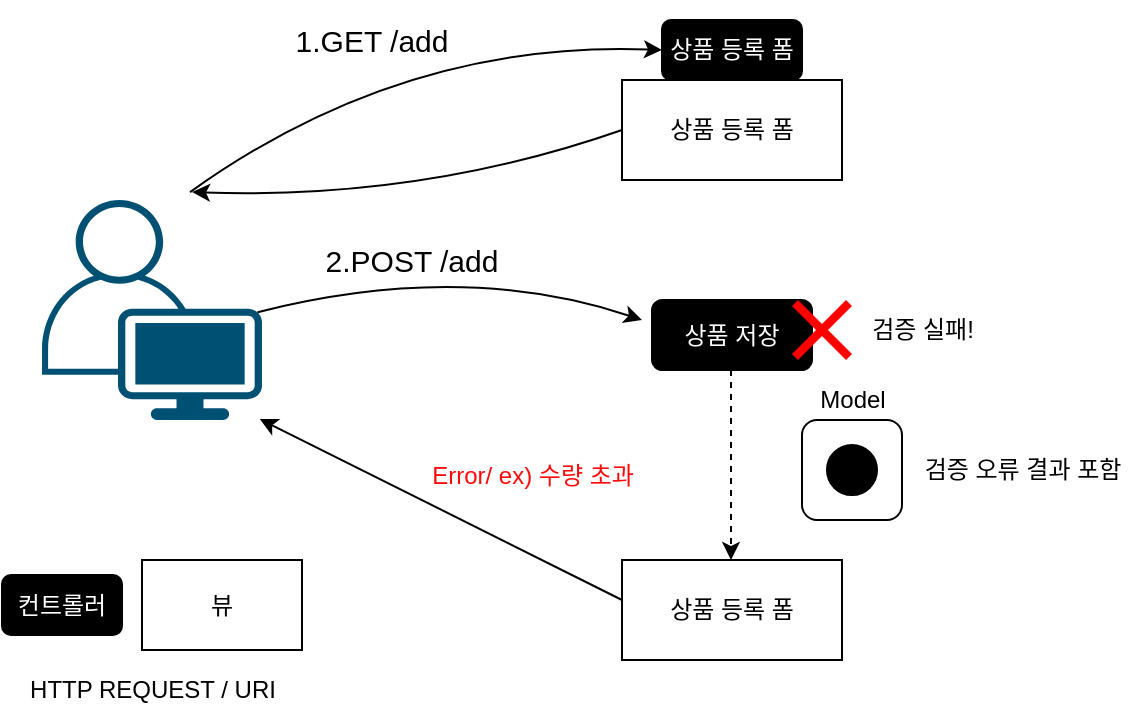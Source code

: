 <mxfile version="21.2.8" type="device">
  <diagram name="페이지-1" id="NZ3D8K0Xdm9lc3KbXK_X">
    <mxGraphModel dx="707" dy="499" grid="1" gridSize="10" guides="1" tooltips="1" connect="1" arrows="1" fold="1" page="1" pageScale="1" pageWidth="827" pageHeight="1169" math="0" shadow="0">
      <root>
        <mxCell id="0" />
        <mxCell id="1" parent="0" />
        <mxCell id="RdNwhohS-o8tRUU5MS4C-1" value="" style="points=[[0.35,0,0],[0.98,0.51,0],[1,0.71,0],[0.67,1,0],[0,0.795,0],[0,0.65,0]];verticalLabelPosition=bottom;sketch=0;html=1;verticalAlign=top;aspect=fixed;align=center;pointerEvents=1;shape=mxgraph.cisco19.user;fillColor=#005073;strokeColor=none;" vertex="1" parent="1">
          <mxGeometry x="90" y="290" width="110" height="110" as="geometry" />
        </mxCell>
        <mxCell id="RdNwhohS-o8tRUU5MS4C-2" value="&lt;font color=&quot;#ffffff&quot;&gt;컨트롤러&lt;/font&gt;" style="rounded=1;whiteSpace=wrap;html=1;fillColor=#000000;" vertex="1" parent="1">
          <mxGeometry x="70" y="477.5" width="60" height="30" as="geometry" />
        </mxCell>
        <mxCell id="RdNwhohS-o8tRUU5MS4C-3" value="뷰" style="rounded=0;whiteSpace=wrap;html=1;" vertex="1" parent="1">
          <mxGeometry x="140" y="470" width="80" height="45" as="geometry" />
        </mxCell>
        <mxCell id="RdNwhohS-o8tRUU5MS4C-4" value="상품 등록 폼" style="rounded=0;whiteSpace=wrap;html=1;" vertex="1" parent="1">
          <mxGeometry x="380" y="230" width="110" height="50" as="geometry" />
        </mxCell>
        <mxCell id="RdNwhohS-o8tRUU5MS4C-5" value="&lt;font color=&quot;#ffffff&quot;&gt;상품 등록 폼&lt;/font&gt;" style="rounded=1;whiteSpace=wrap;html=1;fillColor=#000000;" vertex="1" parent="1">
          <mxGeometry x="400" y="200" width="70" height="30" as="geometry" />
        </mxCell>
        <mxCell id="RdNwhohS-o8tRUU5MS4C-6" value="&lt;font color=&quot;#ffffff&quot;&gt;상품 저장&lt;/font&gt;" style="rounded=1;whiteSpace=wrap;html=1;fillColor=#000000;" vertex="1" parent="1">
          <mxGeometry x="395" y="340" width="80" height="35" as="geometry" />
        </mxCell>
        <mxCell id="RdNwhohS-o8tRUU5MS4C-9" value="" style="endArrow=classic;html=1;entryX=0;entryY=0.5;entryDx=0;entryDy=0;curved=1;exitX=0.673;exitY=-0.036;exitDx=0;exitDy=0;exitPerimeter=0;" edge="1" parent="1" source="RdNwhohS-o8tRUU5MS4C-1" target="RdNwhohS-o8tRUU5MS4C-5">
          <mxGeometry width="50" height="50" relative="1" as="geometry">
            <mxPoint x="170" y="290" as="sourcePoint" />
            <mxPoint x="220" y="240" as="targetPoint" />
            <Array as="points">
              <mxPoint x="270" y="210" />
            </Array>
          </mxGeometry>
        </mxCell>
        <mxCell id="RdNwhohS-o8tRUU5MS4C-10" value="&lt;font style=&quot;font-size: 15px;&quot;&gt;1.GET /add&lt;/font&gt;" style="text;html=1;strokeColor=none;fillColor=none;align=center;verticalAlign=middle;whiteSpace=wrap;rounded=0;" vertex="1" parent="1">
          <mxGeometry x="210" y="190" width="90" height="40" as="geometry" />
        </mxCell>
        <mxCell id="RdNwhohS-o8tRUU5MS4C-11" value="HTTP REQUEST / URI" style="text;html=1;align=center;verticalAlign=middle;resizable=0;points=[];autosize=1;strokeColor=none;fillColor=none;" vertex="1" parent="1">
          <mxGeometry x="70" y="520" width="150" height="30" as="geometry" />
        </mxCell>
        <mxCell id="RdNwhohS-o8tRUU5MS4C-12" value="" style="endArrow=classic;html=1;entryX=0.682;entryY=-0.036;entryDx=0;entryDy=0;entryPerimeter=0;exitX=0;exitY=0.5;exitDx=0;exitDy=0;curved=1;" edge="1" parent="1" source="RdNwhohS-o8tRUU5MS4C-4" target="RdNwhohS-o8tRUU5MS4C-1">
          <mxGeometry width="50" height="50" relative="1" as="geometry">
            <mxPoint x="390" y="350" as="sourcePoint" />
            <mxPoint x="440" y="300" as="targetPoint" />
            <Array as="points">
              <mxPoint x="280" y="290" />
            </Array>
          </mxGeometry>
        </mxCell>
        <mxCell id="RdNwhohS-o8tRUU5MS4C-13" value="" style="endArrow=classic;html=1;curved=1;exitX=0.98;exitY=0.51;exitDx=0;exitDy=0;exitPerimeter=0;" edge="1" parent="1" source="RdNwhohS-o8tRUU5MS4C-1">
          <mxGeometry width="50" height="50" relative="1" as="geometry">
            <mxPoint x="200" y="330" as="sourcePoint" />
            <mxPoint x="390" y="350" as="targetPoint" />
            <Array as="points">
              <mxPoint x="300" y="320" />
            </Array>
          </mxGeometry>
        </mxCell>
        <mxCell id="RdNwhohS-o8tRUU5MS4C-14" value="&lt;font style=&quot;font-size: 15px;&quot;&gt;2.POST /add&lt;/font&gt;" style="text;html=1;strokeColor=none;fillColor=none;align=center;verticalAlign=middle;whiteSpace=wrap;rounded=0;" vertex="1" parent="1">
          <mxGeometry x="230" y="300" width="90" height="40" as="geometry" />
        </mxCell>
        <mxCell id="RdNwhohS-o8tRUU5MS4C-21" value="" style="endArrow=classic;html=1;rounded=0;dashed=1;" edge="1" parent="1">
          <mxGeometry width="50" height="50" relative="1" as="geometry">
            <mxPoint x="434.5" y="375" as="sourcePoint" />
            <mxPoint x="434.5" y="470" as="targetPoint" />
          </mxGeometry>
        </mxCell>
        <mxCell id="RdNwhohS-o8tRUU5MS4C-23" value="상품 등록 폼" style="rounded=0;whiteSpace=wrap;html=1;" vertex="1" parent="1">
          <mxGeometry x="380" y="470" width="110" height="50" as="geometry" />
        </mxCell>
        <mxCell id="RdNwhohS-o8tRUU5MS4C-24" value="" style="rounded=1;whiteSpace=wrap;html=1;" vertex="1" parent="1">
          <mxGeometry x="470" y="400" width="50" height="50" as="geometry" />
        </mxCell>
        <mxCell id="RdNwhohS-o8tRUU5MS4C-25" value="Model" style="text;html=1;align=center;verticalAlign=middle;resizable=0;points=[];autosize=1;strokeColor=none;fillColor=none;" vertex="1" parent="1">
          <mxGeometry x="465" y="375" width="60" height="30" as="geometry" />
        </mxCell>
        <mxCell id="RdNwhohS-o8tRUU5MS4C-26" value="검증 오류 결과 포함" style="text;html=1;align=center;verticalAlign=middle;resizable=0;points=[];autosize=1;strokeColor=none;fillColor=none;" vertex="1" parent="1">
          <mxGeometry x="520" y="410" width="120" height="30" as="geometry" />
        </mxCell>
        <mxCell id="RdNwhohS-o8tRUU5MS4C-27" value="" style="ellipse;whiteSpace=wrap;html=1;aspect=fixed;fillColor=#000000;" vertex="1" parent="1">
          <mxGeometry x="482.5" y="412.5" width="25" height="25" as="geometry" />
        </mxCell>
        <mxCell id="RdNwhohS-o8tRUU5MS4C-28" value="" style="endArrow=classic;html=1;rounded=0;entryX=0.99;entryY=0.996;entryDx=0;entryDy=0;entryPerimeter=0;" edge="1" parent="1" target="RdNwhohS-o8tRUU5MS4C-1">
          <mxGeometry width="50" height="50" relative="1" as="geometry">
            <mxPoint x="380" y="490" as="sourcePoint" />
            <mxPoint x="430" y="440" as="targetPoint" />
          </mxGeometry>
        </mxCell>
        <mxCell id="RdNwhohS-o8tRUU5MS4C-29" value="&lt;font color=&quot;#ff0a0a&quot;&gt;Error/ ex) 수량 초과&lt;br&gt;&lt;/font&gt;" style="text;html=1;align=center;verticalAlign=middle;resizable=0;points=[];autosize=1;strokeColor=none;fillColor=none;" vertex="1" parent="1">
          <mxGeometry x="275" y="412.5" width="120" height="30" as="geometry" />
        </mxCell>
        <mxCell id="RdNwhohS-o8tRUU5MS4C-30" value="" style="shape=mxgraph.mockup.markup.redX;fillColor=#ff0000;html=1;shadow=0;whiteSpace=wrap;strokeColor=none;" vertex="1" parent="1">
          <mxGeometry x="465" y="340" width="30" height="30" as="geometry" />
        </mxCell>
        <mxCell id="RdNwhohS-o8tRUU5MS4C-31" value="검증 실패!" style="text;html=1;align=center;verticalAlign=middle;resizable=0;points=[];autosize=1;strokeColor=none;fillColor=none;" vertex="1" parent="1">
          <mxGeometry x="495" y="340" width="70" height="30" as="geometry" />
        </mxCell>
      </root>
    </mxGraphModel>
  </diagram>
</mxfile>
